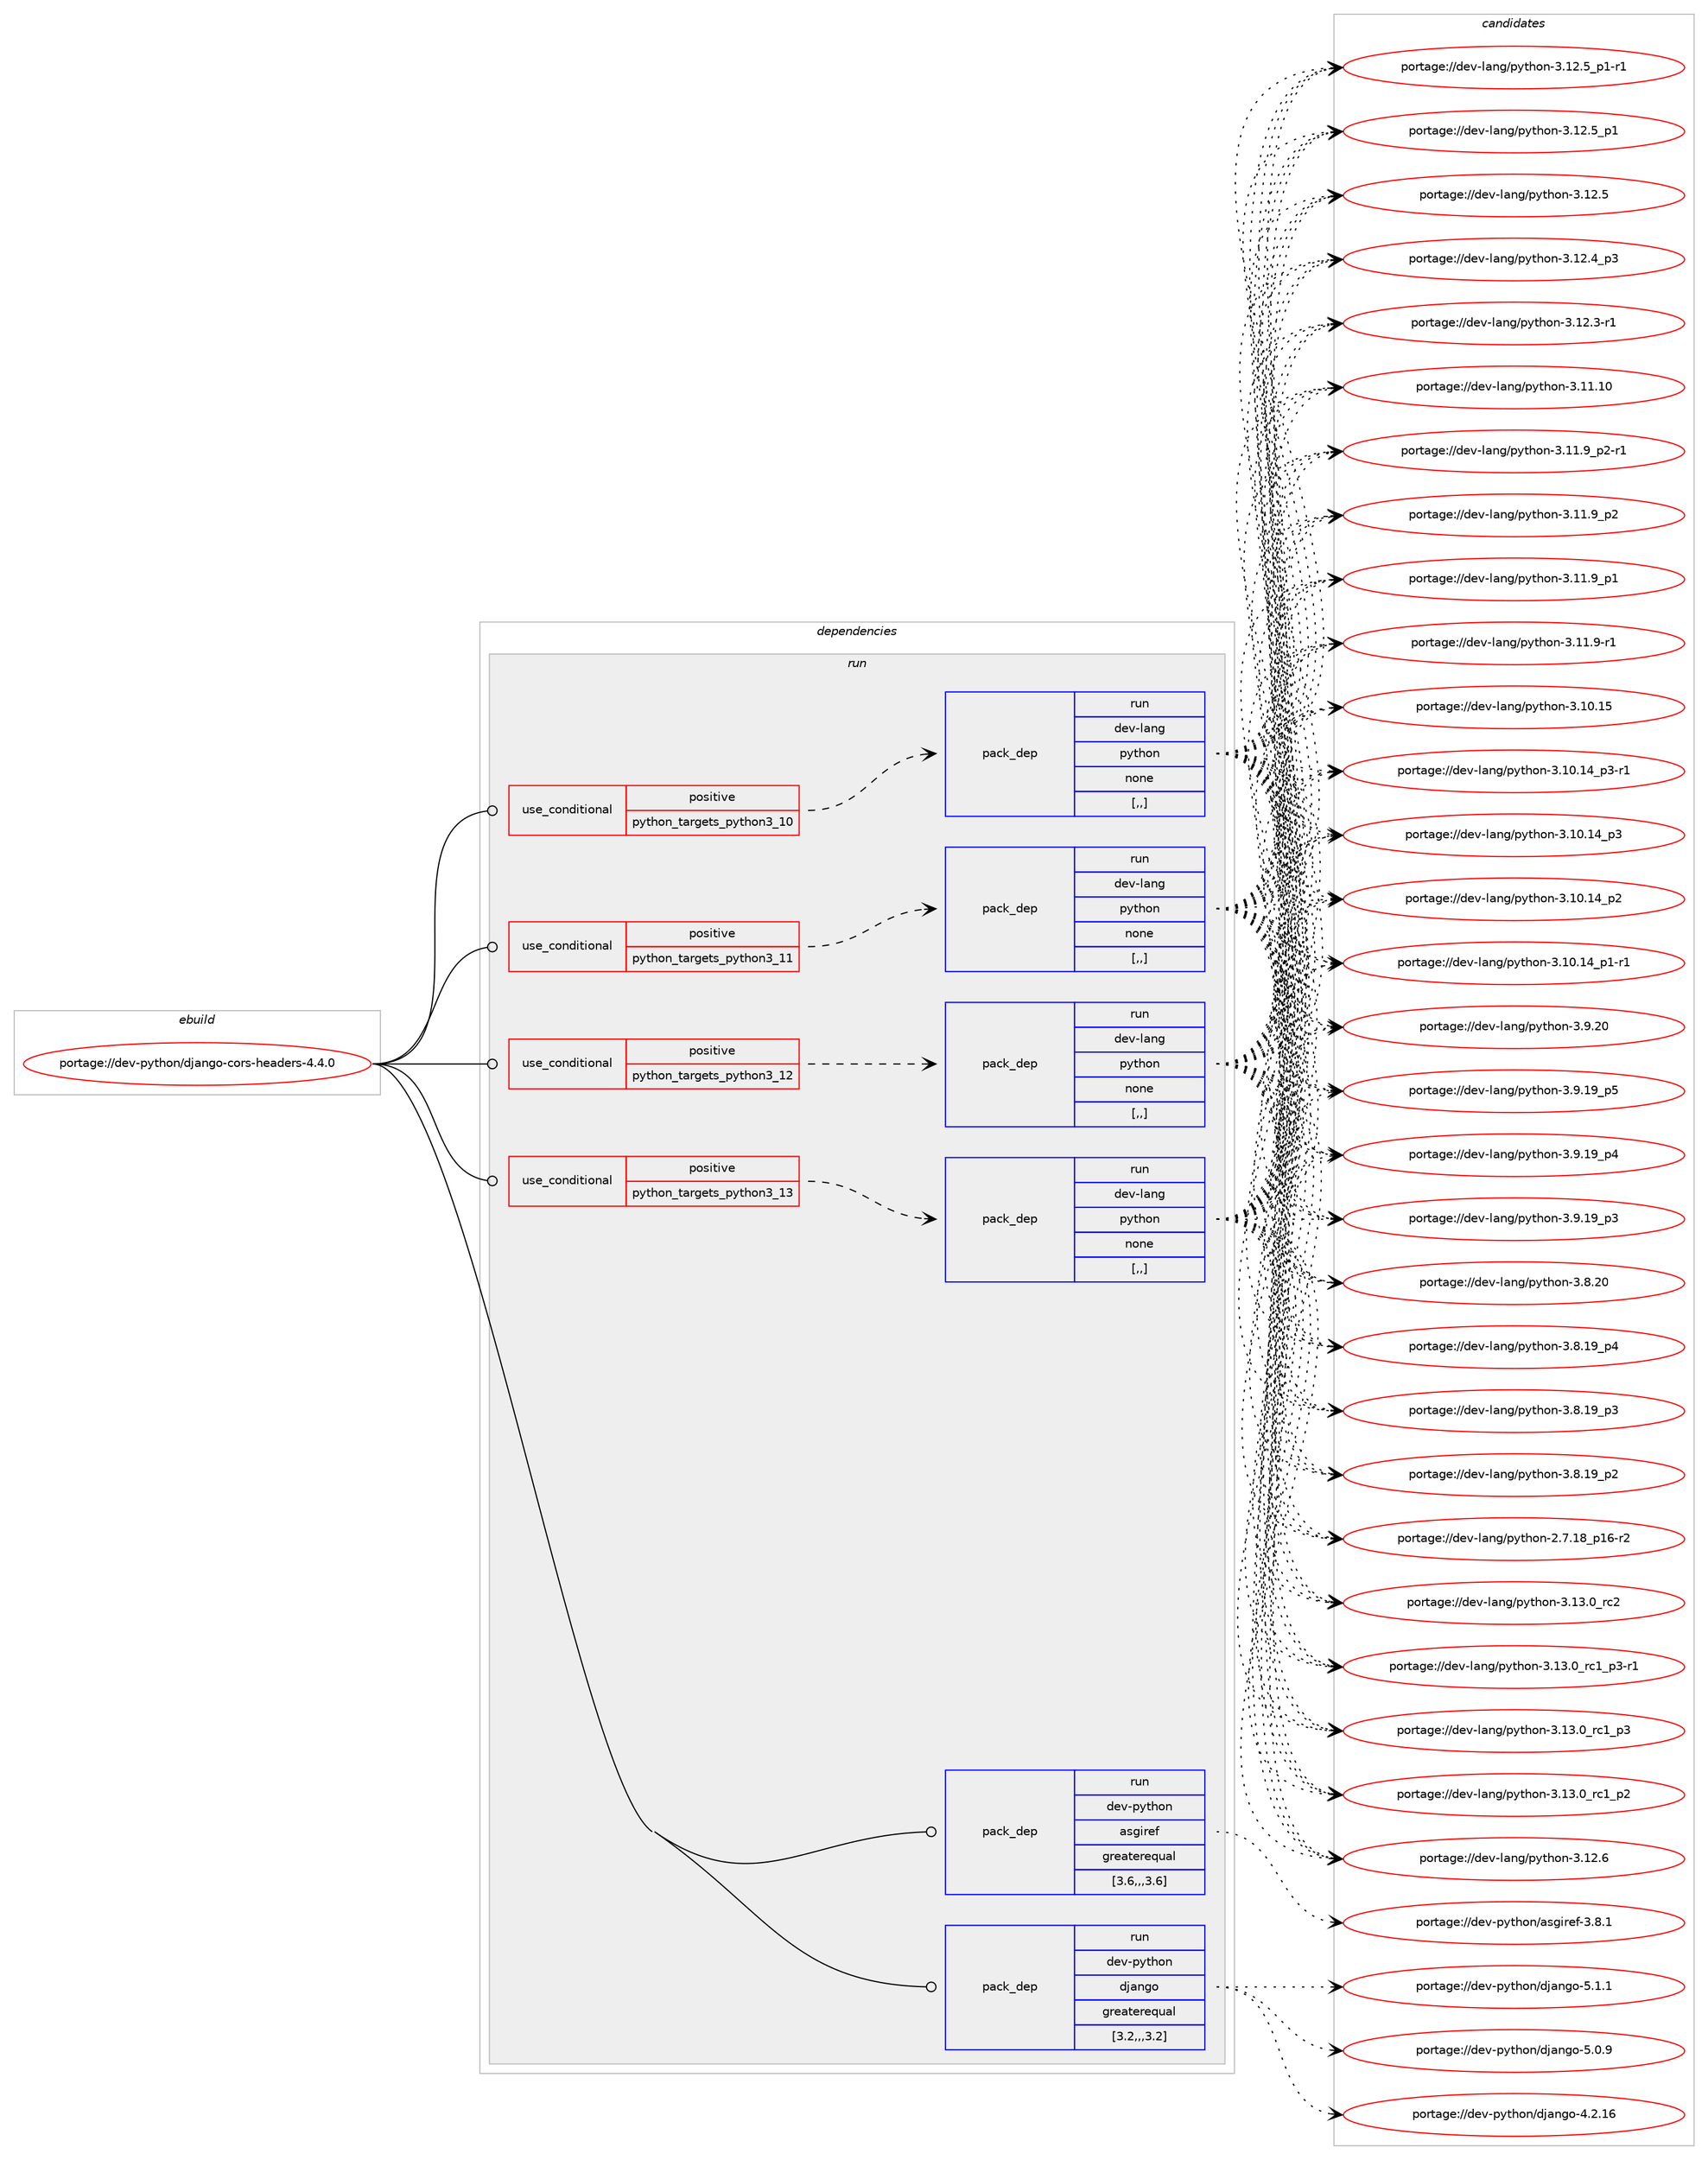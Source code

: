 digraph prolog {

# *************
# Graph options
# *************

newrank=true;
concentrate=true;
compound=true;
graph [rankdir=LR,fontname=Helvetica,fontsize=10,ranksep=1.5];#, ranksep=2.5, nodesep=0.2];
edge  [arrowhead=vee];
node  [fontname=Helvetica,fontsize=10];

# **********
# The ebuild
# **********

subgraph cluster_leftcol {
color=gray;
label=<<i>ebuild</i>>;
id [label="portage://dev-python/django-cors-headers-4.4.0", color=red, width=4, href="../dev-python/django-cors-headers-4.4.0.svg"];
}

# ****************
# The dependencies
# ****************

subgraph cluster_midcol {
color=gray;
label=<<i>dependencies</i>>;
subgraph cluster_compile {
fillcolor="#eeeeee";
style=filled;
label=<<i>compile</i>>;
}
subgraph cluster_compileandrun {
fillcolor="#eeeeee";
style=filled;
label=<<i>compile and run</i>>;
}
subgraph cluster_run {
fillcolor="#eeeeee";
style=filled;
label=<<i>run</i>>;
subgraph cond162650 {
dependency639611 [label=<<TABLE BORDER="0" CELLBORDER="1" CELLSPACING="0" CELLPADDING="4"><TR><TD ROWSPAN="3" CELLPADDING="10">use_conditional</TD></TR><TR><TD>positive</TD></TR><TR><TD>python_targets_python3_10</TD></TR></TABLE>>, shape=none, color=red];
subgraph pack472144 {
dependency639612 [label=<<TABLE BORDER="0" CELLBORDER="1" CELLSPACING="0" CELLPADDING="4" WIDTH="220"><TR><TD ROWSPAN="6" CELLPADDING="30">pack_dep</TD></TR><TR><TD WIDTH="110">run</TD></TR><TR><TD>dev-lang</TD></TR><TR><TD>python</TD></TR><TR><TD>none</TD></TR><TR><TD>[,,]</TD></TR></TABLE>>, shape=none, color=blue];
}
dependency639611:e -> dependency639612:w [weight=20,style="dashed",arrowhead="vee"];
}
id:e -> dependency639611:w [weight=20,style="solid",arrowhead="odot"];
subgraph cond162651 {
dependency639613 [label=<<TABLE BORDER="0" CELLBORDER="1" CELLSPACING="0" CELLPADDING="4"><TR><TD ROWSPAN="3" CELLPADDING="10">use_conditional</TD></TR><TR><TD>positive</TD></TR><TR><TD>python_targets_python3_11</TD></TR></TABLE>>, shape=none, color=red];
subgraph pack472145 {
dependency639614 [label=<<TABLE BORDER="0" CELLBORDER="1" CELLSPACING="0" CELLPADDING="4" WIDTH="220"><TR><TD ROWSPAN="6" CELLPADDING="30">pack_dep</TD></TR><TR><TD WIDTH="110">run</TD></TR><TR><TD>dev-lang</TD></TR><TR><TD>python</TD></TR><TR><TD>none</TD></TR><TR><TD>[,,]</TD></TR></TABLE>>, shape=none, color=blue];
}
dependency639613:e -> dependency639614:w [weight=20,style="dashed",arrowhead="vee"];
}
id:e -> dependency639613:w [weight=20,style="solid",arrowhead="odot"];
subgraph cond162652 {
dependency639615 [label=<<TABLE BORDER="0" CELLBORDER="1" CELLSPACING="0" CELLPADDING="4"><TR><TD ROWSPAN="3" CELLPADDING="10">use_conditional</TD></TR><TR><TD>positive</TD></TR><TR><TD>python_targets_python3_12</TD></TR></TABLE>>, shape=none, color=red];
subgraph pack472146 {
dependency639616 [label=<<TABLE BORDER="0" CELLBORDER="1" CELLSPACING="0" CELLPADDING="4" WIDTH="220"><TR><TD ROWSPAN="6" CELLPADDING="30">pack_dep</TD></TR><TR><TD WIDTH="110">run</TD></TR><TR><TD>dev-lang</TD></TR><TR><TD>python</TD></TR><TR><TD>none</TD></TR><TR><TD>[,,]</TD></TR></TABLE>>, shape=none, color=blue];
}
dependency639615:e -> dependency639616:w [weight=20,style="dashed",arrowhead="vee"];
}
id:e -> dependency639615:w [weight=20,style="solid",arrowhead="odot"];
subgraph cond162653 {
dependency639617 [label=<<TABLE BORDER="0" CELLBORDER="1" CELLSPACING="0" CELLPADDING="4"><TR><TD ROWSPAN="3" CELLPADDING="10">use_conditional</TD></TR><TR><TD>positive</TD></TR><TR><TD>python_targets_python3_13</TD></TR></TABLE>>, shape=none, color=red];
subgraph pack472147 {
dependency639618 [label=<<TABLE BORDER="0" CELLBORDER="1" CELLSPACING="0" CELLPADDING="4" WIDTH="220"><TR><TD ROWSPAN="6" CELLPADDING="30">pack_dep</TD></TR><TR><TD WIDTH="110">run</TD></TR><TR><TD>dev-lang</TD></TR><TR><TD>python</TD></TR><TR><TD>none</TD></TR><TR><TD>[,,]</TD></TR></TABLE>>, shape=none, color=blue];
}
dependency639617:e -> dependency639618:w [weight=20,style="dashed",arrowhead="vee"];
}
id:e -> dependency639617:w [weight=20,style="solid",arrowhead="odot"];
subgraph pack472148 {
dependency639619 [label=<<TABLE BORDER="0" CELLBORDER="1" CELLSPACING="0" CELLPADDING="4" WIDTH="220"><TR><TD ROWSPAN="6" CELLPADDING="30">pack_dep</TD></TR><TR><TD WIDTH="110">run</TD></TR><TR><TD>dev-python</TD></TR><TR><TD>asgiref</TD></TR><TR><TD>greaterequal</TD></TR><TR><TD>[3.6,,,3.6]</TD></TR></TABLE>>, shape=none, color=blue];
}
id:e -> dependency639619:w [weight=20,style="solid",arrowhead="odot"];
subgraph pack472149 {
dependency639620 [label=<<TABLE BORDER="0" CELLBORDER="1" CELLSPACING="0" CELLPADDING="4" WIDTH="220"><TR><TD ROWSPAN="6" CELLPADDING="30">pack_dep</TD></TR><TR><TD WIDTH="110">run</TD></TR><TR><TD>dev-python</TD></TR><TR><TD>django</TD></TR><TR><TD>greaterequal</TD></TR><TR><TD>[3.2,,,3.2]</TD></TR></TABLE>>, shape=none, color=blue];
}
id:e -> dependency639620:w [weight=20,style="solid",arrowhead="odot"];
}
}

# **************
# The candidates
# **************

subgraph cluster_choices {
rank=same;
color=gray;
label=<<i>candidates</i>>;

subgraph choice472144 {
color=black;
nodesep=1;
choice10010111845108971101034711212111610411111045514649514648951149950 [label="portage://dev-lang/python-3.13.0_rc2", color=red, width=4,href="../dev-lang/python-3.13.0_rc2.svg"];
choice1001011184510897110103471121211161041111104551464951464895114994995112514511449 [label="portage://dev-lang/python-3.13.0_rc1_p3-r1", color=red, width=4,href="../dev-lang/python-3.13.0_rc1_p3-r1.svg"];
choice100101118451089711010347112121116104111110455146495146489511499499511251 [label="portage://dev-lang/python-3.13.0_rc1_p3", color=red, width=4,href="../dev-lang/python-3.13.0_rc1_p3.svg"];
choice100101118451089711010347112121116104111110455146495146489511499499511250 [label="portage://dev-lang/python-3.13.0_rc1_p2", color=red, width=4,href="../dev-lang/python-3.13.0_rc1_p2.svg"];
choice10010111845108971101034711212111610411111045514649504654 [label="portage://dev-lang/python-3.12.6", color=red, width=4,href="../dev-lang/python-3.12.6.svg"];
choice1001011184510897110103471121211161041111104551464950465395112494511449 [label="portage://dev-lang/python-3.12.5_p1-r1", color=red, width=4,href="../dev-lang/python-3.12.5_p1-r1.svg"];
choice100101118451089711010347112121116104111110455146495046539511249 [label="portage://dev-lang/python-3.12.5_p1", color=red, width=4,href="../dev-lang/python-3.12.5_p1.svg"];
choice10010111845108971101034711212111610411111045514649504653 [label="portage://dev-lang/python-3.12.5", color=red, width=4,href="../dev-lang/python-3.12.5.svg"];
choice100101118451089711010347112121116104111110455146495046529511251 [label="portage://dev-lang/python-3.12.4_p3", color=red, width=4,href="../dev-lang/python-3.12.4_p3.svg"];
choice100101118451089711010347112121116104111110455146495046514511449 [label="portage://dev-lang/python-3.12.3-r1", color=red, width=4,href="../dev-lang/python-3.12.3-r1.svg"];
choice1001011184510897110103471121211161041111104551464949464948 [label="portage://dev-lang/python-3.11.10", color=red, width=4,href="../dev-lang/python-3.11.10.svg"];
choice1001011184510897110103471121211161041111104551464949465795112504511449 [label="portage://dev-lang/python-3.11.9_p2-r1", color=red, width=4,href="../dev-lang/python-3.11.9_p2-r1.svg"];
choice100101118451089711010347112121116104111110455146494946579511250 [label="portage://dev-lang/python-3.11.9_p2", color=red, width=4,href="../dev-lang/python-3.11.9_p2.svg"];
choice100101118451089711010347112121116104111110455146494946579511249 [label="portage://dev-lang/python-3.11.9_p1", color=red, width=4,href="../dev-lang/python-3.11.9_p1.svg"];
choice100101118451089711010347112121116104111110455146494946574511449 [label="portage://dev-lang/python-3.11.9-r1", color=red, width=4,href="../dev-lang/python-3.11.9-r1.svg"];
choice1001011184510897110103471121211161041111104551464948464953 [label="portage://dev-lang/python-3.10.15", color=red, width=4,href="../dev-lang/python-3.10.15.svg"];
choice100101118451089711010347112121116104111110455146494846495295112514511449 [label="portage://dev-lang/python-3.10.14_p3-r1", color=red, width=4,href="../dev-lang/python-3.10.14_p3-r1.svg"];
choice10010111845108971101034711212111610411111045514649484649529511251 [label="portage://dev-lang/python-3.10.14_p3", color=red, width=4,href="../dev-lang/python-3.10.14_p3.svg"];
choice10010111845108971101034711212111610411111045514649484649529511250 [label="portage://dev-lang/python-3.10.14_p2", color=red, width=4,href="../dev-lang/python-3.10.14_p2.svg"];
choice100101118451089711010347112121116104111110455146494846495295112494511449 [label="portage://dev-lang/python-3.10.14_p1-r1", color=red, width=4,href="../dev-lang/python-3.10.14_p1-r1.svg"];
choice10010111845108971101034711212111610411111045514657465048 [label="portage://dev-lang/python-3.9.20", color=red, width=4,href="../dev-lang/python-3.9.20.svg"];
choice100101118451089711010347112121116104111110455146574649579511253 [label="portage://dev-lang/python-3.9.19_p5", color=red, width=4,href="../dev-lang/python-3.9.19_p5.svg"];
choice100101118451089711010347112121116104111110455146574649579511252 [label="portage://dev-lang/python-3.9.19_p4", color=red, width=4,href="../dev-lang/python-3.9.19_p4.svg"];
choice100101118451089711010347112121116104111110455146574649579511251 [label="portage://dev-lang/python-3.9.19_p3", color=red, width=4,href="../dev-lang/python-3.9.19_p3.svg"];
choice10010111845108971101034711212111610411111045514656465048 [label="portage://dev-lang/python-3.8.20", color=red, width=4,href="../dev-lang/python-3.8.20.svg"];
choice100101118451089711010347112121116104111110455146564649579511252 [label="portage://dev-lang/python-3.8.19_p4", color=red, width=4,href="../dev-lang/python-3.8.19_p4.svg"];
choice100101118451089711010347112121116104111110455146564649579511251 [label="portage://dev-lang/python-3.8.19_p3", color=red, width=4,href="../dev-lang/python-3.8.19_p3.svg"];
choice100101118451089711010347112121116104111110455146564649579511250 [label="portage://dev-lang/python-3.8.19_p2", color=red, width=4,href="../dev-lang/python-3.8.19_p2.svg"];
choice100101118451089711010347112121116104111110455046554649569511249544511450 [label="portage://dev-lang/python-2.7.18_p16-r2", color=red, width=4,href="../dev-lang/python-2.7.18_p16-r2.svg"];
dependency639612:e -> choice10010111845108971101034711212111610411111045514649514648951149950:w [style=dotted,weight="100"];
dependency639612:e -> choice1001011184510897110103471121211161041111104551464951464895114994995112514511449:w [style=dotted,weight="100"];
dependency639612:e -> choice100101118451089711010347112121116104111110455146495146489511499499511251:w [style=dotted,weight="100"];
dependency639612:e -> choice100101118451089711010347112121116104111110455146495146489511499499511250:w [style=dotted,weight="100"];
dependency639612:e -> choice10010111845108971101034711212111610411111045514649504654:w [style=dotted,weight="100"];
dependency639612:e -> choice1001011184510897110103471121211161041111104551464950465395112494511449:w [style=dotted,weight="100"];
dependency639612:e -> choice100101118451089711010347112121116104111110455146495046539511249:w [style=dotted,weight="100"];
dependency639612:e -> choice10010111845108971101034711212111610411111045514649504653:w [style=dotted,weight="100"];
dependency639612:e -> choice100101118451089711010347112121116104111110455146495046529511251:w [style=dotted,weight="100"];
dependency639612:e -> choice100101118451089711010347112121116104111110455146495046514511449:w [style=dotted,weight="100"];
dependency639612:e -> choice1001011184510897110103471121211161041111104551464949464948:w [style=dotted,weight="100"];
dependency639612:e -> choice1001011184510897110103471121211161041111104551464949465795112504511449:w [style=dotted,weight="100"];
dependency639612:e -> choice100101118451089711010347112121116104111110455146494946579511250:w [style=dotted,weight="100"];
dependency639612:e -> choice100101118451089711010347112121116104111110455146494946579511249:w [style=dotted,weight="100"];
dependency639612:e -> choice100101118451089711010347112121116104111110455146494946574511449:w [style=dotted,weight="100"];
dependency639612:e -> choice1001011184510897110103471121211161041111104551464948464953:w [style=dotted,weight="100"];
dependency639612:e -> choice100101118451089711010347112121116104111110455146494846495295112514511449:w [style=dotted,weight="100"];
dependency639612:e -> choice10010111845108971101034711212111610411111045514649484649529511251:w [style=dotted,weight="100"];
dependency639612:e -> choice10010111845108971101034711212111610411111045514649484649529511250:w [style=dotted,weight="100"];
dependency639612:e -> choice100101118451089711010347112121116104111110455146494846495295112494511449:w [style=dotted,weight="100"];
dependency639612:e -> choice10010111845108971101034711212111610411111045514657465048:w [style=dotted,weight="100"];
dependency639612:e -> choice100101118451089711010347112121116104111110455146574649579511253:w [style=dotted,weight="100"];
dependency639612:e -> choice100101118451089711010347112121116104111110455146574649579511252:w [style=dotted,weight="100"];
dependency639612:e -> choice100101118451089711010347112121116104111110455146574649579511251:w [style=dotted,weight="100"];
dependency639612:e -> choice10010111845108971101034711212111610411111045514656465048:w [style=dotted,weight="100"];
dependency639612:e -> choice100101118451089711010347112121116104111110455146564649579511252:w [style=dotted,weight="100"];
dependency639612:e -> choice100101118451089711010347112121116104111110455146564649579511251:w [style=dotted,weight="100"];
dependency639612:e -> choice100101118451089711010347112121116104111110455146564649579511250:w [style=dotted,weight="100"];
dependency639612:e -> choice100101118451089711010347112121116104111110455046554649569511249544511450:w [style=dotted,weight="100"];
}
subgraph choice472145 {
color=black;
nodesep=1;
choice10010111845108971101034711212111610411111045514649514648951149950 [label="portage://dev-lang/python-3.13.0_rc2", color=red, width=4,href="../dev-lang/python-3.13.0_rc2.svg"];
choice1001011184510897110103471121211161041111104551464951464895114994995112514511449 [label="portage://dev-lang/python-3.13.0_rc1_p3-r1", color=red, width=4,href="../dev-lang/python-3.13.0_rc1_p3-r1.svg"];
choice100101118451089711010347112121116104111110455146495146489511499499511251 [label="portage://dev-lang/python-3.13.0_rc1_p3", color=red, width=4,href="../dev-lang/python-3.13.0_rc1_p3.svg"];
choice100101118451089711010347112121116104111110455146495146489511499499511250 [label="portage://dev-lang/python-3.13.0_rc1_p2", color=red, width=4,href="../dev-lang/python-3.13.0_rc1_p2.svg"];
choice10010111845108971101034711212111610411111045514649504654 [label="portage://dev-lang/python-3.12.6", color=red, width=4,href="../dev-lang/python-3.12.6.svg"];
choice1001011184510897110103471121211161041111104551464950465395112494511449 [label="portage://dev-lang/python-3.12.5_p1-r1", color=red, width=4,href="../dev-lang/python-3.12.5_p1-r1.svg"];
choice100101118451089711010347112121116104111110455146495046539511249 [label="portage://dev-lang/python-3.12.5_p1", color=red, width=4,href="../dev-lang/python-3.12.5_p1.svg"];
choice10010111845108971101034711212111610411111045514649504653 [label="portage://dev-lang/python-3.12.5", color=red, width=4,href="../dev-lang/python-3.12.5.svg"];
choice100101118451089711010347112121116104111110455146495046529511251 [label="portage://dev-lang/python-3.12.4_p3", color=red, width=4,href="../dev-lang/python-3.12.4_p3.svg"];
choice100101118451089711010347112121116104111110455146495046514511449 [label="portage://dev-lang/python-3.12.3-r1", color=red, width=4,href="../dev-lang/python-3.12.3-r1.svg"];
choice1001011184510897110103471121211161041111104551464949464948 [label="portage://dev-lang/python-3.11.10", color=red, width=4,href="../dev-lang/python-3.11.10.svg"];
choice1001011184510897110103471121211161041111104551464949465795112504511449 [label="portage://dev-lang/python-3.11.9_p2-r1", color=red, width=4,href="../dev-lang/python-3.11.9_p2-r1.svg"];
choice100101118451089711010347112121116104111110455146494946579511250 [label="portage://dev-lang/python-3.11.9_p2", color=red, width=4,href="../dev-lang/python-3.11.9_p2.svg"];
choice100101118451089711010347112121116104111110455146494946579511249 [label="portage://dev-lang/python-3.11.9_p1", color=red, width=4,href="../dev-lang/python-3.11.9_p1.svg"];
choice100101118451089711010347112121116104111110455146494946574511449 [label="portage://dev-lang/python-3.11.9-r1", color=red, width=4,href="../dev-lang/python-3.11.9-r1.svg"];
choice1001011184510897110103471121211161041111104551464948464953 [label="portage://dev-lang/python-3.10.15", color=red, width=4,href="../dev-lang/python-3.10.15.svg"];
choice100101118451089711010347112121116104111110455146494846495295112514511449 [label="portage://dev-lang/python-3.10.14_p3-r1", color=red, width=4,href="../dev-lang/python-3.10.14_p3-r1.svg"];
choice10010111845108971101034711212111610411111045514649484649529511251 [label="portage://dev-lang/python-3.10.14_p3", color=red, width=4,href="../dev-lang/python-3.10.14_p3.svg"];
choice10010111845108971101034711212111610411111045514649484649529511250 [label="portage://dev-lang/python-3.10.14_p2", color=red, width=4,href="../dev-lang/python-3.10.14_p2.svg"];
choice100101118451089711010347112121116104111110455146494846495295112494511449 [label="portage://dev-lang/python-3.10.14_p1-r1", color=red, width=4,href="../dev-lang/python-3.10.14_p1-r1.svg"];
choice10010111845108971101034711212111610411111045514657465048 [label="portage://dev-lang/python-3.9.20", color=red, width=4,href="../dev-lang/python-3.9.20.svg"];
choice100101118451089711010347112121116104111110455146574649579511253 [label="portage://dev-lang/python-3.9.19_p5", color=red, width=4,href="../dev-lang/python-3.9.19_p5.svg"];
choice100101118451089711010347112121116104111110455146574649579511252 [label="portage://dev-lang/python-3.9.19_p4", color=red, width=4,href="../dev-lang/python-3.9.19_p4.svg"];
choice100101118451089711010347112121116104111110455146574649579511251 [label="portage://dev-lang/python-3.9.19_p3", color=red, width=4,href="../dev-lang/python-3.9.19_p3.svg"];
choice10010111845108971101034711212111610411111045514656465048 [label="portage://dev-lang/python-3.8.20", color=red, width=4,href="../dev-lang/python-3.8.20.svg"];
choice100101118451089711010347112121116104111110455146564649579511252 [label="portage://dev-lang/python-3.8.19_p4", color=red, width=4,href="../dev-lang/python-3.8.19_p4.svg"];
choice100101118451089711010347112121116104111110455146564649579511251 [label="portage://dev-lang/python-3.8.19_p3", color=red, width=4,href="../dev-lang/python-3.8.19_p3.svg"];
choice100101118451089711010347112121116104111110455146564649579511250 [label="portage://dev-lang/python-3.8.19_p2", color=red, width=4,href="../dev-lang/python-3.8.19_p2.svg"];
choice100101118451089711010347112121116104111110455046554649569511249544511450 [label="portage://dev-lang/python-2.7.18_p16-r2", color=red, width=4,href="../dev-lang/python-2.7.18_p16-r2.svg"];
dependency639614:e -> choice10010111845108971101034711212111610411111045514649514648951149950:w [style=dotted,weight="100"];
dependency639614:e -> choice1001011184510897110103471121211161041111104551464951464895114994995112514511449:w [style=dotted,weight="100"];
dependency639614:e -> choice100101118451089711010347112121116104111110455146495146489511499499511251:w [style=dotted,weight="100"];
dependency639614:e -> choice100101118451089711010347112121116104111110455146495146489511499499511250:w [style=dotted,weight="100"];
dependency639614:e -> choice10010111845108971101034711212111610411111045514649504654:w [style=dotted,weight="100"];
dependency639614:e -> choice1001011184510897110103471121211161041111104551464950465395112494511449:w [style=dotted,weight="100"];
dependency639614:e -> choice100101118451089711010347112121116104111110455146495046539511249:w [style=dotted,weight="100"];
dependency639614:e -> choice10010111845108971101034711212111610411111045514649504653:w [style=dotted,weight="100"];
dependency639614:e -> choice100101118451089711010347112121116104111110455146495046529511251:w [style=dotted,weight="100"];
dependency639614:e -> choice100101118451089711010347112121116104111110455146495046514511449:w [style=dotted,weight="100"];
dependency639614:e -> choice1001011184510897110103471121211161041111104551464949464948:w [style=dotted,weight="100"];
dependency639614:e -> choice1001011184510897110103471121211161041111104551464949465795112504511449:w [style=dotted,weight="100"];
dependency639614:e -> choice100101118451089711010347112121116104111110455146494946579511250:w [style=dotted,weight="100"];
dependency639614:e -> choice100101118451089711010347112121116104111110455146494946579511249:w [style=dotted,weight="100"];
dependency639614:e -> choice100101118451089711010347112121116104111110455146494946574511449:w [style=dotted,weight="100"];
dependency639614:e -> choice1001011184510897110103471121211161041111104551464948464953:w [style=dotted,weight="100"];
dependency639614:e -> choice100101118451089711010347112121116104111110455146494846495295112514511449:w [style=dotted,weight="100"];
dependency639614:e -> choice10010111845108971101034711212111610411111045514649484649529511251:w [style=dotted,weight="100"];
dependency639614:e -> choice10010111845108971101034711212111610411111045514649484649529511250:w [style=dotted,weight="100"];
dependency639614:e -> choice100101118451089711010347112121116104111110455146494846495295112494511449:w [style=dotted,weight="100"];
dependency639614:e -> choice10010111845108971101034711212111610411111045514657465048:w [style=dotted,weight="100"];
dependency639614:e -> choice100101118451089711010347112121116104111110455146574649579511253:w [style=dotted,weight="100"];
dependency639614:e -> choice100101118451089711010347112121116104111110455146574649579511252:w [style=dotted,weight="100"];
dependency639614:e -> choice100101118451089711010347112121116104111110455146574649579511251:w [style=dotted,weight="100"];
dependency639614:e -> choice10010111845108971101034711212111610411111045514656465048:w [style=dotted,weight="100"];
dependency639614:e -> choice100101118451089711010347112121116104111110455146564649579511252:w [style=dotted,weight="100"];
dependency639614:e -> choice100101118451089711010347112121116104111110455146564649579511251:w [style=dotted,weight="100"];
dependency639614:e -> choice100101118451089711010347112121116104111110455146564649579511250:w [style=dotted,weight="100"];
dependency639614:e -> choice100101118451089711010347112121116104111110455046554649569511249544511450:w [style=dotted,weight="100"];
}
subgraph choice472146 {
color=black;
nodesep=1;
choice10010111845108971101034711212111610411111045514649514648951149950 [label="portage://dev-lang/python-3.13.0_rc2", color=red, width=4,href="../dev-lang/python-3.13.0_rc2.svg"];
choice1001011184510897110103471121211161041111104551464951464895114994995112514511449 [label="portage://dev-lang/python-3.13.0_rc1_p3-r1", color=red, width=4,href="../dev-lang/python-3.13.0_rc1_p3-r1.svg"];
choice100101118451089711010347112121116104111110455146495146489511499499511251 [label="portage://dev-lang/python-3.13.0_rc1_p3", color=red, width=4,href="../dev-lang/python-3.13.0_rc1_p3.svg"];
choice100101118451089711010347112121116104111110455146495146489511499499511250 [label="portage://dev-lang/python-3.13.0_rc1_p2", color=red, width=4,href="../dev-lang/python-3.13.0_rc1_p2.svg"];
choice10010111845108971101034711212111610411111045514649504654 [label="portage://dev-lang/python-3.12.6", color=red, width=4,href="../dev-lang/python-3.12.6.svg"];
choice1001011184510897110103471121211161041111104551464950465395112494511449 [label="portage://dev-lang/python-3.12.5_p1-r1", color=red, width=4,href="../dev-lang/python-3.12.5_p1-r1.svg"];
choice100101118451089711010347112121116104111110455146495046539511249 [label="portage://dev-lang/python-3.12.5_p1", color=red, width=4,href="../dev-lang/python-3.12.5_p1.svg"];
choice10010111845108971101034711212111610411111045514649504653 [label="portage://dev-lang/python-3.12.5", color=red, width=4,href="../dev-lang/python-3.12.5.svg"];
choice100101118451089711010347112121116104111110455146495046529511251 [label="portage://dev-lang/python-3.12.4_p3", color=red, width=4,href="../dev-lang/python-3.12.4_p3.svg"];
choice100101118451089711010347112121116104111110455146495046514511449 [label="portage://dev-lang/python-3.12.3-r1", color=red, width=4,href="../dev-lang/python-3.12.3-r1.svg"];
choice1001011184510897110103471121211161041111104551464949464948 [label="portage://dev-lang/python-3.11.10", color=red, width=4,href="../dev-lang/python-3.11.10.svg"];
choice1001011184510897110103471121211161041111104551464949465795112504511449 [label="portage://dev-lang/python-3.11.9_p2-r1", color=red, width=4,href="../dev-lang/python-3.11.9_p2-r1.svg"];
choice100101118451089711010347112121116104111110455146494946579511250 [label="portage://dev-lang/python-3.11.9_p2", color=red, width=4,href="../dev-lang/python-3.11.9_p2.svg"];
choice100101118451089711010347112121116104111110455146494946579511249 [label="portage://dev-lang/python-3.11.9_p1", color=red, width=4,href="../dev-lang/python-3.11.9_p1.svg"];
choice100101118451089711010347112121116104111110455146494946574511449 [label="portage://dev-lang/python-3.11.9-r1", color=red, width=4,href="../dev-lang/python-3.11.9-r1.svg"];
choice1001011184510897110103471121211161041111104551464948464953 [label="portage://dev-lang/python-3.10.15", color=red, width=4,href="../dev-lang/python-3.10.15.svg"];
choice100101118451089711010347112121116104111110455146494846495295112514511449 [label="portage://dev-lang/python-3.10.14_p3-r1", color=red, width=4,href="../dev-lang/python-3.10.14_p3-r1.svg"];
choice10010111845108971101034711212111610411111045514649484649529511251 [label="portage://dev-lang/python-3.10.14_p3", color=red, width=4,href="../dev-lang/python-3.10.14_p3.svg"];
choice10010111845108971101034711212111610411111045514649484649529511250 [label="portage://dev-lang/python-3.10.14_p2", color=red, width=4,href="../dev-lang/python-3.10.14_p2.svg"];
choice100101118451089711010347112121116104111110455146494846495295112494511449 [label="portage://dev-lang/python-3.10.14_p1-r1", color=red, width=4,href="../dev-lang/python-3.10.14_p1-r1.svg"];
choice10010111845108971101034711212111610411111045514657465048 [label="portage://dev-lang/python-3.9.20", color=red, width=4,href="../dev-lang/python-3.9.20.svg"];
choice100101118451089711010347112121116104111110455146574649579511253 [label="portage://dev-lang/python-3.9.19_p5", color=red, width=4,href="../dev-lang/python-3.9.19_p5.svg"];
choice100101118451089711010347112121116104111110455146574649579511252 [label="portage://dev-lang/python-3.9.19_p4", color=red, width=4,href="../dev-lang/python-3.9.19_p4.svg"];
choice100101118451089711010347112121116104111110455146574649579511251 [label="portage://dev-lang/python-3.9.19_p3", color=red, width=4,href="../dev-lang/python-3.9.19_p3.svg"];
choice10010111845108971101034711212111610411111045514656465048 [label="portage://dev-lang/python-3.8.20", color=red, width=4,href="../dev-lang/python-3.8.20.svg"];
choice100101118451089711010347112121116104111110455146564649579511252 [label="portage://dev-lang/python-3.8.19_p4", color=red, width=4,href="../dev-lang/python-3.8.19_p4.svg"];
choice100101118451089711010347112121116104111110455146564649579511251 [label="portage://dev-lang/python-3.8.19_p3", color=red, width=4,href="../dev-lang/python-3.8.19_p3.svg"];
choice100101118451089711010347112121116104111110455146564649579511250 [label="portage://dev-lang/python-3.8.19_p2", color=red, width=4,href="../dev-lang/python-3.8.19_p2.svg"];
choice100101118451089711010347112121116104111110455046554649569511249544511450 [label="portage://dev-lang/python-2.7.18_p16-r2", color=red, width=4,href="../dev-lang/python-2.7.18_p16-r2.svg"];
dependency639616:e -> choice10010111845108971101034711212111610411111045514649514648951149950:w [style=dotted,weight="100"];
dependency639616:e -> choice1001011184510897110103471121211161041111104551464951464895114994995112514511449:w [style=dotted,weight="100"];
dependency639616:e -> choice100101118451089711010347112121116104111110455146495146489511499499511251:w [style=dotted,weight="100"];
dependency639616:e -> choice100101118451089711010347112121116104111110455146495146489511499499511250:w [style=dotted,weight="100"];
dependency639616:e -> choice10010111845108971101034711212111610411111045514649504654:w [style=dotted,weight="100"];
dependency639616:e -> choice1001011184510897110103471121211161041111104551464950465395112494511449:w [style=dotted,weight="100"];
dependency639616:e -> choice100101118451089711010347112121116104111110455146495046539511249:w [style=dotted,weight="100"];
dependency639616:e -> choice10010111845108971101034711212111610411111045514649504653:w [style=dotted,weight="100"];
dependency639616:e -> choice100101118451089711010347112121116104111110455146495046529511251:w [style=dotted,weight="100"];
dependency639616:e -> choice100101118451089711010347112121116104111110455146495046514511449:w [style=dotted,weight="100"];
dependency639616:e -> choice1001011184510897110103471121211161041111104551464949464948:w [style=dotted,weight="100"];
dependency639616:e -> choice1001011184510897110103471121211161041111104551464949465795112504511449:w [style=dotted,weight="100"];
dependency639616:e -> choice100101118451089711010347112121116104111110455146494946579511250:w [style=dotted,weight="100"];
dependency639616:e -> choice100101118451089711010347112121116104111110455146494946579511249:w [style=dotted,weight="100"];
dependency639616:e -> choice100101118451089711010347112121116104111110455146494946574511449:w [style=dotted,weight="100"];
dependency639616:e -> choice1001011184510897110103471121211161041111104551464948464953:w [style=dotted,weight="100"];
dependency639616:e -> choice100101118451089711010347112121116104111110455146494846495295112514511449:w [style=dotted,weight="100"];
dependency639616:e -> choice10010111845108971101034711212111610411111045514649484649529511251:w [style=dotted,weight="100"];
dependency639616:e -> choice10010111845108971101034711212111610411111045514649484649529511250:w [style=dotted,weight="100"];
dependency639616:e -> choice100101118451089711010347112121116104111110455146494846495295112494511449:w [style=dotted,weight="100"];
dependency639616:e -> choice10010111845108971101034711212111610411111045514657465048:w [style=dotted,weight="100"];
dependency639616:e -> choice100101118451089711010347112121116104111110455146574649579511253:w [style=dotted,weight="100"];
dependency639616:e -> choice100101118451089711010347112121116104111110455146574649579511252:w [style=dotted,weight="100"];
dependency639616:e -> choice100101118451089711010347112121116104111110455146574649579511251:w [style=dotted,weight="100"];
dependency639616:e -> choice10010111845108971101034711212111610411111045514656465048:w [style=dotted,weight="100"];
dependency639616:e -> choice100101118451089711010347112121116104111110455146564649579511252:w [style=dotted,weight="100"];
dependency639616:e -> choice100101118451089711010347112121116104111110455146564649579511251:w [style=dotted,weight="100"];
dependency639616:e -> choice100101118451089711010347112121116104111110455146564649579511250:w [style=dotted,weight="100"];
dependency639616:e -> choice100101118451089711010347112121116104111110455046554649569511249544511450:w [style=dotted,weight="100"];
}
subgraph choice472147 {
color=black;
nodesep=1;
choice10010111845108971101034711212111610411111045514649514648951149950 [label="portage://dev-lang/python-3.13.0_rc2", color=red, width=4,href="../dev-lang/python-3.13.0_rc2.svg"];
choice1001011184510897110103471121211161041111104551464951464895114994995112514511449 [label="portage://dev-lang/python-3.13.0_rc1_p3-r1", color=red, width=4,href="../dev-lang/python-3.13.0_rc1_p3-r1.svg"];
choice100101118451089711010347112121116104111110455146495146489511499499511251 [label="portage://dev-lang/python-3.13.0_rc1_p3", color=red, width=4,href="../dev-lang/python-3.13.0_rc1_p3.svg"];
choice100101118451089711010347112121116104111110455146495146489511499499511250 [label="portage://dev-lang/python-3.13.0_rc1_p2", color=red, width=4,href="../dev-lang/python-3.13.0_rc1_p2.svg"];
choice10010111845108971101034711212111610411111045514649504654 [label="portage://dev-lang/python-3.12.6", color=red, width=4,href="../dev-lang/python-3.12.6.svg"];
choice1001011184510897110103471121211161041111104551464950465395112494511449 [label="portage://dev-lang/python-3.12.5_p1-r1", color=red, width=4,href="../dev-lang/python-3.12.5_p1-r1.svg"];
choice100101118451089711010347112121116104111110455146495046539511249 [label="portage://dev-lang/python-3.12.5_p1", color=red, width=4,href="../dev-lang/python-3.12.5_p1.svg"];
choice10010111845108971101034711212111610411111045514649504653 [label="portage://dev-lang/python-3.12.5", color=red, width=4,href="../dev-lang/python-3.12.5.svg"];
choice100101118451089711010347112121116104111110455146495046529511251 [label="portage://dev-lang/python-3.12.4_p3", color=red, width=4,href="../dev-lang/python-3.12.4_p3.svg"];
choice100101118451089711010347112121116104111110455146495046514511449 [label="portage://dev-lang/python-3.12.3-r1", color=red, width=4,href="../dev-lang/python-3.12.3-r1.svg"];
choice1001011184510897110103471121211161041111104551464949464948 [label="portage://dev-lang/python-3.11.10", color=red, width=4,href="../dev-lang/python-3.11.10.svg"];
choice1001011184510897110103471121211161041111104551464949465795112504511449 [label="portage://dev-lang/python-3.11.9_p2-r1", color=red, width=4,href="../dev-lang/python-3.11.9_p2-r1.svg"];
choice100101118451089711010347112121116104111110455146494946579511250 [label="portage://dev-lang/python-3.11.9_p2", color=red, width=4,href="../dev-lang/python-3.11.9_p2.svg"];
choice100101118451089711010347112121116104111110455146494946579511249 [label="portage://dev-lang/python-3.11.9_p1", color=red, width=4,href="../dev-lang/python-3.11.9_p1.svg"];
choice100101118451089711010347112121116104111110455146494946574511449 [label="portage://dev-lang/python-3.11.9-r1", color=red, width=4,href="../dev-lang/python-3.11.9-r1.svg"];
choice1001011184510897110103471121211161041111104551464948464953 [label="portage://dev-lang/python-3.10.15", color=red, width=4,href="../dev-lang/python-3.10.15.svg"];
choice100101118451089711010347112121116104111110455146494846495295112514511449 [label="portage://dev-lang/python-3.10.14_p3-r1", color=red, width=4,href="../dev-lang/python-3.10.14_p3-r1.svg"];
choice10010111845108971101034711212111610411111045514649484649529511251 [label="portage://dev-lang/python-3.10.14_p3", color=red, width=4,href="../dev-lang/python-3.10.14_p3.svg"];
choice10010111845108971101034711212111610411111045514649484649529511250 [label="portage://dev-lang/python-3.10.14_p2", color=red, width=4,href="../dev-lang/python-3.10.14_p2.svg"];
choice100101118451089711010347112121116104111110455146494846495295112494511449 [label="portage://dev-lang/python-3.10.14_p1-r1", color=red, width=4,href="../dev-lang/python-3.10.14_p1-r1.svg"];
choice10010111845108971101034711212111610411111045514657465048 [label="portage://dev-lang/python-3.9.20", color=red, width=4,href="../dev-lang/python-3.9.20.svg"];
choice100101118451089711010347112121116104111110455146574649579511253 [label="portage://dev-lang/python-3.9.19_p5", color=red, width=4,href="../dev-lang/python-3.9.19_p5.svg"];
choice100101118451089711010347112121116104111110455146574649579511252 [label="portage://dev-lang/python-3.9.19_p4", color=red, width=4,href="../dev-lang/python-3.9.19_p4.svg"];
choice100101118451089711010347112121116104111110455146574649579511251 [label="portage://dev-lang/python-3.9.19_p3", color=red, width=4,href="../dev-lang/python-3.9.19_p3.svg"];
choice10010111845108971101034711212111610411111045514656465048 [label="portage://dev-lang/python-3.8.20", color=red, width=4,href="../dev-lang/python-3.8.20.svg"];
choice100101118451089711010347112121116104111110455146564649579511252 [label="portage://dev-lang/python-3.8.19_p4", color=red, width=4,href="../dev-lang/python-3.8.19_p4.svg"];
choice100101118451089711010347112121116104111110455146564649579511251 [label="portage://dev-lang/python-3.8.19_p3", color=red, width=4,href="../dev-lang/python-3.8.19_p3.svg"];
choice100101118451089711010347112121116104111110455146564649579511250 [label="portage://dev-lang/python-3.8.19_p2", color=red, width=4,href="../dev-lang/python-3.8.19_p2.svg"];
choice100101118451089711010347112121116104111110455046554649569511249544511450 [label="portage://dev-lang/python-2.7.18_p16-r2", color=red, width=4,href="../dev-lang/python-2.7.18_p16-r2.svg"];
dependency639618:e -> choice10010111845108971101034711212111610411111045514649514648951149950:w [style=dotted,weight="100"];
dependency639618:e -> choice1001011184510897110103471121211161041111104551464951464895114994995112514511449:w [style=dotted,weight="100"];
dependency639618:e -> choice100101118451089711010347112121116104111110455146495146489511499499511251:w [style=dotted,weight="100"];
dependency639618:e -> choice100101118451089711010347112121116104111110455146495146489511499499511250:w [style=dotted,weight="100"];
dependency639618:e -> choice10010111845108971101034711212111610411111045514649504654:w [style=dotted,weight="100"];
dependency639618:e -> choice1001011184510897110103471121211161041111104551464950465395112494511449:w [style=dotted,weight="100"];
dependency639618:e -> choice100101118451089711010347112121116104111110455146495046539511249:w [style=dotted,weight="100"];
dependency639618:e -> choice10010111845108971101034711212111610411111045514649504653:w [style=dotted,weight="100"];
dependency639618:e -> choice100101118451089711010347112121116104111110455146495046529511251:w [style=dotted,weight="100"];
dependency639618:e -> choice100101118451089711010347112121116104111110455146495046514511449:w [style=dotted,weight="100"];
dependency639618:e -> choice1001011184510897110103471121211161041111104551464949464948:w [style=dotted,weight="100"];
dependency639618:e -> choice1001011184510897110103471121211161041111104551464949465795112504511449:w [style=dotted,weight="100"];
dependency639618:e -> choice100101118451089711010347112121116104111110455146494946579511250:w [style=dotted,weight="100"];
dependency639618:e -> choice100101118451089711010347112121116104111110455146494946579511249:w [style=dotted,weight="100"];
dependency639618:e -> choice100101118451089711010347112121116104111110455146494946574511449:w [style=dotted,weight="100"];
dependency639618:e -> choice1001011184510897110103471121211161041111104551464948464953:w [style=dotted,weight="100"];
dependency639618:e -> choice100101118451089711010347112121116104111110455146494846495295112514511449:w [style=dotted,weight="100"];
dependency639618:e -> choice10010111845108971101034711212111610411111045514649484649529511251:w [style=dotted,weight="100"];
dependency639618:e -> choice10010111845108971101034711212111610411111045514649484649529511250:w [style=dotted,weight="100"];
dependency639618:e -> choice100101118451089711010347112121116104111110455146494846495295112494511449:w [style=dotted,weight="100"];
dependency639618:e -> choice10010111845108971101034711212111610411111045514657465048:w [style=dotted,weight="100"];
dependency639618:e -> choice100101118451089711010347112121116104111110455146574649579511253:w [style=dotted,weight="100"];
dependency639618:e -> choice100101118451089711010347112121116104111110455146574649579511252:w [style=dotted,weight="100"];
dependency639618:e -> choice100101118451089711010347112121116104111110455146574649579511251:w [style=dotted,weight="100"];
dependency639618:e -> choice10010111845108971101034711212111610411111045514656465048:w [style=dotted,weight="100"];
dependency639618:e -> choice100101118451089711010347112121116104111110455146564649579511252:w [style=dotted,weight="100"];
dependency639618:e -> choice100101118451089711010347112121116104111110455146564649579511251:w [style=dotted,weight="100"];
dependency639618:e -> choice100101118451089711010347112121116104111110455146564649579511250:w [style=dotted,weight="100"];
dependency639618:e -> choice100101118451089711010347112121116104111110455046554649569511249544511450:w [style=dotted,weight="100"];
}
subgraph choice472148 {
color=black;
nodesep=1;
choice100101118451121211161041111104797115103105114101102455146564649 [label="portage://dev-python/asgiref-3.8.1", color=red, width=4,href="../dev-python/asgiref-3.8.1.svg"];
dependency639619:e -> choice100101118451121211161041111104797115103105114101102455146564649:w [style=dotted,weight="100"];
}
subgraph choice472149 {
color=black;
nodesep=1;
choice100101118451121211161041111104710010697110103111455346494649 [label="portage://dev-python/django-5.1.1", color=red, width=4,href="../dev-python/django-5.1.1.svg"];
choice100101118451121211161041111104710010697110103111455346484657 [label="portage://dev-python/django-5.0.9", color=red, width=4,href="../dev-python/django-5.0.9.svg"];
choice10010111845112121116104111110471001069711010311145524650464954 [label="portage://dev-python/django-4.2.16", color=red, width=4,href="../dev-python/django-4.2.16.svg"];
dependency639620:e -> choice100101118451121211161041111104710010697110103111455346494649:w [style=dotted,weight="100"];
dependency639620:e -> choice100101118451121211161041111104710010697110103111455346484657:w [style=dotted,weight="100"];
dependency639620:e -> choice10010111845112121116104111110471001069711010311145524650464954:w [style=dotted,weight="100"];
}
}

}
